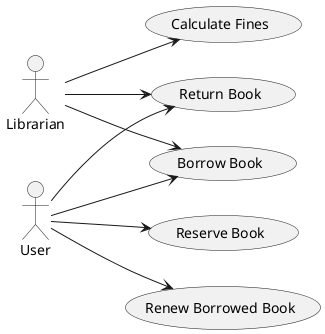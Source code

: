 @startuml
left to right direction
actor "Librarian" as Librarian
actor "User" as User

usecase "Borrow Book" as UC1
usecase "Return Book" as UC2
usecase "Renew Borrowed Book" as UC3
usecase "Reserve Book" as UC4
usecase "Calculate Fines" as UC5

Librarian --> UC1
Librarian --> UC2
Librarian --> UC5
User --> UC1
User --> UC2
User --> UC3
User --> UC4
@enduml
